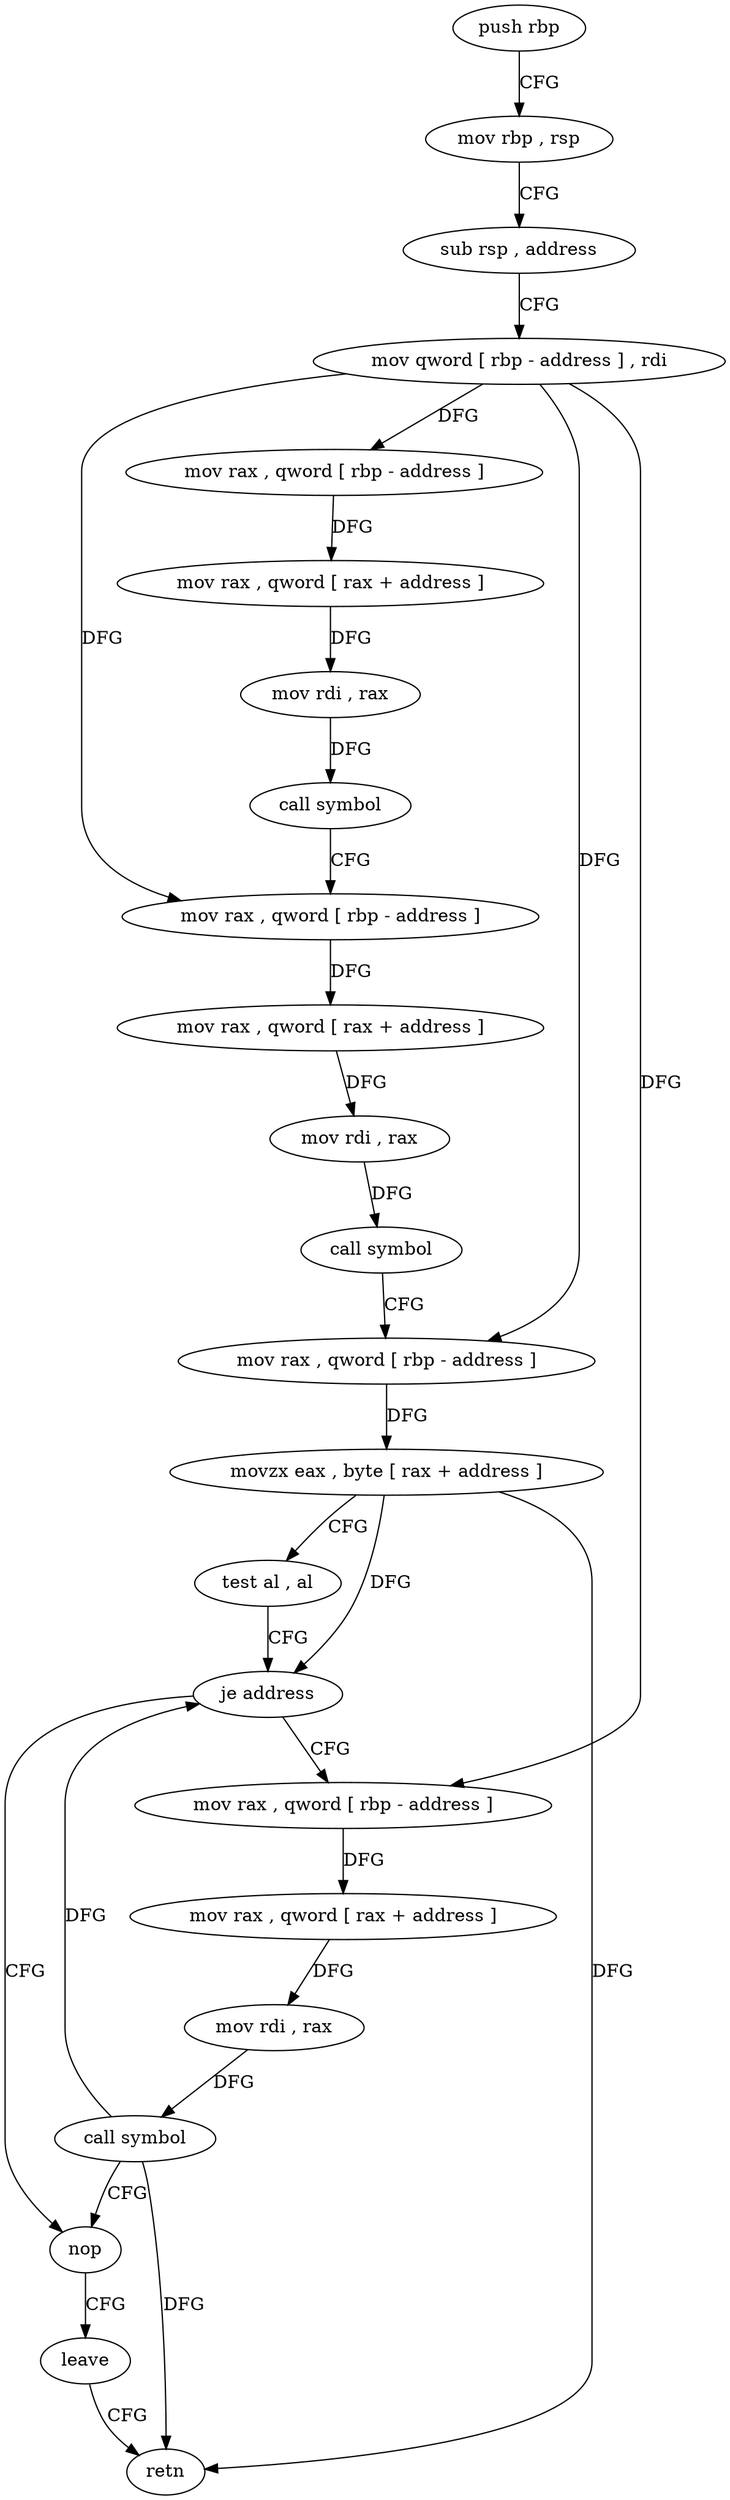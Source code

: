 digraph "func" {
"4375691" [label = "push rbp" ]
"4375692" [label = "mov rbp , rsp" ]
"4375695" [label = "sub rsp , address" ]
"4375699" [label = "mov qword [ rbp - address ] , rdi" ]
"4375703" [label = "mov rax , qword [ rbp - address ]" ]
"4375707" [label = "mov rax , qword [ rax + address ]" ]
"4375711" [label = "mov rdi , rax" ]
"4375714" [label = "call symbol" ]
"4375719" [label = "mov rax , qword [ rbp - address ]" ]
"4375723" [label = "mov rax , qword [ rax + address ]" ]
"4375727" [label = "mov rdi , rax" ]
"4375730" [label = "call symbol" ]
"4375735" [label = "mov rax , qword [ rbp - address ]" ]
"4375739" [label = "movzx eax , byte [ rax + address ]" ]
"4375746" [label = "test al , al" ]
"4375748" [label = "je address" ]
"4375766" [label = "nop" ]
"4375750" [label = "mov rax , qword [ rbp - address ]" ]
"4375767" [label = "leave" ]
"4375768" [label = "retn" ]
"4375754" [label = "mov rax , qword [ rax + address ]" ]
"4375758" [label = "mov rdi , rax" ]
"4375761" [label = "call symbol" ]
"4375691" -> "4375692" [ label = "CFG" ]
"4375692" -> "4375695" [ label = "CFG" ]
"4375695" -> "4375699" [ label = "CFG" ]
"4375699" -> "4375703" [ label = "DFG" ]
"4375699" -> "4375719" [ label = "DFG" ]
"4375699" -> "4375735" [ label = "DFG" ]
"4375699" -> "4375750" [ label = "DFG" ]
"4375703" -> "4375707" [ label = "DFG" ]
"4375707" -> "4375711" [ label = "DFG" ]
"4375711" -> "4375714" [ label = "DFG" ]
"4375714" -> "4375719" [ label = "CFG" ]
"4375719" -> "4375723" [ label = "DFG" ]
"4375723" -> "4375727" [ label = "DFG" ]
"4375727" -> "4375730" [ label = "DFG" ]
"4375730" -> "4375735" [ label = "CFG" ]
"4375735" -> "4375739" [ label = "DFG" ]
"4375739" -> "4375746" [ label = "CFG" ]
"4375739" -> "4375748" [ label = "DFG" ]
"4375739" -> "4375768" [ label = "DFG" ]
"4375746" -> "4375748" [ label = "CFG" ]
"4375748" -> "4375766" [ label = "CFG" ]
"4375748" -> "4375750" [ label = "CFG" ]
"4375766" -> "4375767" [ label = "CFG" ]
"4375750" -> "4375754" [ label = "DFG" ]
"4375767" -> "4375768" [ label = "CFG" ]
"4375754" -> "4375758" [ label = "DFG" ]
"4375758" -> "4375761" [ label = "DFG" ]
"4375761" -> "4375766" [ label = "CFG" ]
"4375761" -> "4375748" [ label = "DFG" ]
"4375761" -> "4375768" [ label = "DFG" ]
}
